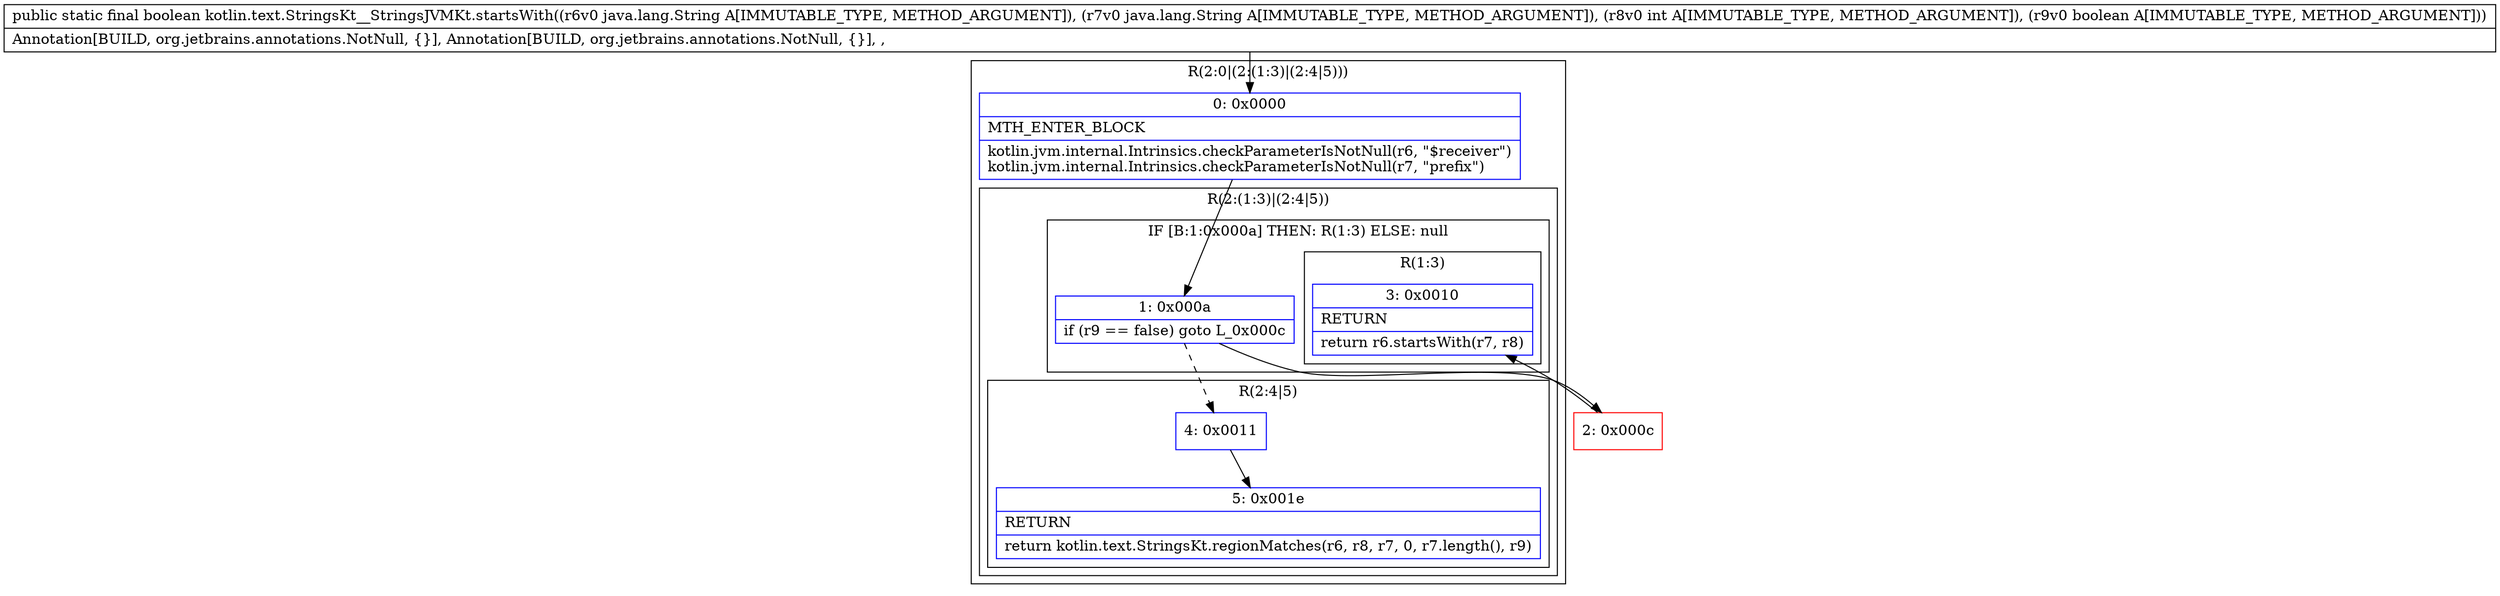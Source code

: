 digraph "CFG forkotlin.text.StringsKt__StringsJVMKt.startsWith(Ljava\/lang\/String;Ljava\/lang\/String;IZ)Z" {
subgraph cluster_Region_593097798 {
label = "R(2:0|(2:(1:3)|(2:4|5)))";
node [shape=record,color=blue];
Node_0 [shape=record,label="{0\:\ 0x0000|MTH_ENTER_BLOCK\l|kotlin.jvm.internal.Intrinsics.checkParameterIsNotNull(r6, \"$receiver\")\lkotlin.jvm.internal.Intrinsics.checkParameterIsNotNull(r7, \"prefix\")\l}"];
subgraph cluster_Region_1854997304 {
label = "R(2:(1:3)|(2:4|5))";
node [shape=record,color=blue];
subgraph cluster_IfRegion_830738726 {
label = "IF [B:1:0x000a] THEN: R(1:3) ELSE: null";
node [shape=record,color=blue];
Node_1 [shape=record,label="{1\:\ 0x000a|if (r9 == false) goto L_0x000c\l}"];
subgraph cluster_Region_1139949428 {
label = "R(1:3)";
node [shape=record,color=blue];
Node_3 [shape=record,label="{3\:\ 0x0010|RETURN\l|return r6.startsWith(r7, r8)\l}"];
}
}
subgraph cluster_Region_795154568 {
label = "R(2:4|5)";
node [shape=record,color=blue];
Node_4 [shape=record,label="{4\:\ 0x0011}"];
Node_5 [shape=record,label="{5\:\ 0x001e|RETURN\l|return kotlin.text.StringsKt.regionMatches(r6, r8, r7, 0, r7.length(), r9)\l}"];
}
}
}
Node_2 [shape=record,color=red,label="{2\:\ 0x000c}"];
MethodNode[shape=record,label="{public static final boolean kotlin.text.StringsKt__StringsJVMKt.startsWith((r6v0 java.lang.String A[IMMUTABLE_TYPE, METHOD_ARGUMENT]), (r7v0 java.lang.String A[IMMUTABLE_TYPE, METHOD_ARGUMENT]), (r8v0 int A[IMMUTABLE_TYPE, METHOD_ARGUMENT]), (r9v0 boolean A[IMMUTABLE_TYPE, METHOD_ARGUMENT]))  | Annotation[BUILD, org.jetbrains.annotations.NotNull, \{\}], Annotation[BUILD, org.jetbrains.annotations.NotNull, \{\}], , \l}"];
MethodNode -> Node_0;
Node_0 -> Node_1;
Node_1 -> Node_2;
Node_1 -> Node_4[style=dashed];
Node_4 -> Node_5;
Node_2 -> Node_3;
}

